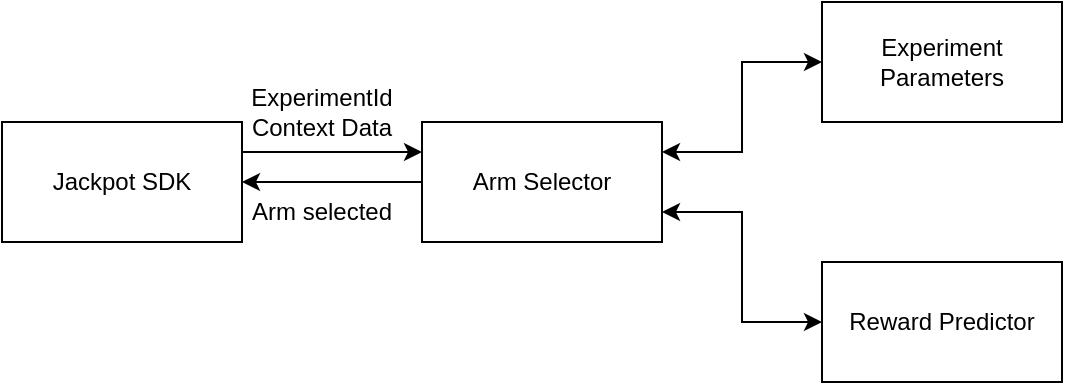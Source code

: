 <mxfile version="21.2.4" type="device">
  <diagram name="Page-1" id="kIWTYXyLH7ZoiCDWMPKE">
    <mxGraphModel dx="954" dy="559" grid="1" gridSize="10" guides="1" tooltips="1" connect="1" arrows="1" fold="1" page="1" pageScale="1" pageWidth="850" pageHeight="1100" math="0" shadow="0">
      <root>
        <mxCell id="0" />
        <mxCell id="1" parent="0" />
        <mxCell id="SrscX44y6WukDTvQ9Hl_-6" style="edgeStyle=orthogonalEdgeStyle;rounded=0;orthogonalLoop=1;jettySize=auto;html=1;exitX=0;exitY=0.5;exitDx=0;exitDy=0;" edge="1" parent="1" source="SrscX44y6WukDTvQ9Hl_-1" target="SrscX44y6WukDTvQ9Hl_-4">
          <mxGeometry relative="1" as="geometry" />
        </mxCell>
        <mxCell id="SrscX44y6WukDTvQ9Hl_-7" style="edgeStyle=orthogonalEdgeStyle;rounded=0;orthogonalLoop=1;jettySize=auto;html=1;exitX=1;exitY=0.25;exitDx=0;exitDy=0;entryX=0;entryY=0.5;entryDx=0;entryDy=0;startArrow=classic;startFill=1;" edge="1" parent="1" source="SrscX44y6WukDTvQ9Hl_-1" target="SrscX44y6WukDTvQ9Hl_-2">
          <mxGeometry relative="1" as="geometry" />
        </mxCell>
        <mxCell id="SrscX44y6WukDTvQ9Hl_-8" style="edgeStyle=orthogonalEdgeStyle;rounded=0;orthogonalLoop=1;jettySize=auto;html=1;exitX=1;exitY=0.75;exitDx=0;exitDy=0;entryX=0;entryY=0.5;entryDx=0;entryDy=0;startArrow=classic;startFill=1;" edge="1" parent="1" source="SrscX44y6WukDTvQ9Hl_-1" target="SrscX44y6WukDTvQ9Hl_-3">
          <mxGeometry relative="1" as="geometry" />
        </mxCell>
        <mxCell id="SrscX44y6WukDTvQ9Hl_-1" value="Arm Selector" style="rounded=0;whiteSpace=wrap;html=1;" vertex="1" parent="1">
          <mxGeometry x="290" y="180" width="120" height="60" as="geometry" />
        </mxCell>
        <mxCell id="SrscX44y6WukDTvQ9Hl_-2" value="Experiment Parameters" style="rounded=0;whiteSpace=wrap;html=1;" vertex="1" parent="1">
          <mxGeometry x="490" y="120" width="120" height="60" as="geometry" />
        </mxCell>
        <mxCell id="SrscX44y6WukDTvQ9Hl_-3" value="Reward Predictor" style="rounded=0;whiteSpace=wrap;html=1;" vertex="1" parent="1">
          <mxGeometry x="490" y="250" width="120" height="60" as="geometry" />
        </mxCell>
        <mxCell id="SrscX44y6WukDTvQ9Hl_-5" style="edgeStyle=orthogonalEdgeStyle;rounded=0;orthogonalLoop=1;jettySize=auto;html=1;exitX=1;exitY=0.25;exitDx=0;exitDy=0;entryX=0;entryY=0.25;entryDx=0;entryDy=0;" edge="1" parent="1" source="SrscX44y6WukDTvQ9Hl_-4" target="SrscX44y6WukDTvQ9Hl_-1">
          <mxGeometry relative="1" as="geometry" />
        </mxCell>
        <mxCell id="SrscX44y6WukDTvQ9Hl_-4" value="Jackpot SDK" style="rounded=0;whiteSpace=wrap;html=1;" vertex="1" parent="1">
          <mxGeometry x="80" y="180" width="120" height="60" as="geometry" />
        </mxCell>
        <mxCell id="SrscX44y6WukDTvQ9Hl_-10" value="ExperimentId&lt;br&gt;Context Data" style="text;html=1;strokeColor=none;fillColor=none;align=center;verticalAlign=middle;whiteSpace=wrap;rounded=0;" vertex="1" parent="1">
          <mxGeometry x="200" y="160" width="80" height="30" as="geometry" />
        </mxCell>
        <mxCell id="SrscX44y6WukDTvQ9Hl_-11" value="Arm selected" style="text;html=1;strokeColor=none;fillColor=none;align=center;verticalAlign=middle;whiteSpace=wrap;rounded=0;" vertex="1" parent="1">
          <mxGeometry x="200" y="210" width="80" height="30" as="geometry" />
        </mxCell>
      </root>
    </mxGraphModel>
  </diagram>
</mxfile>
